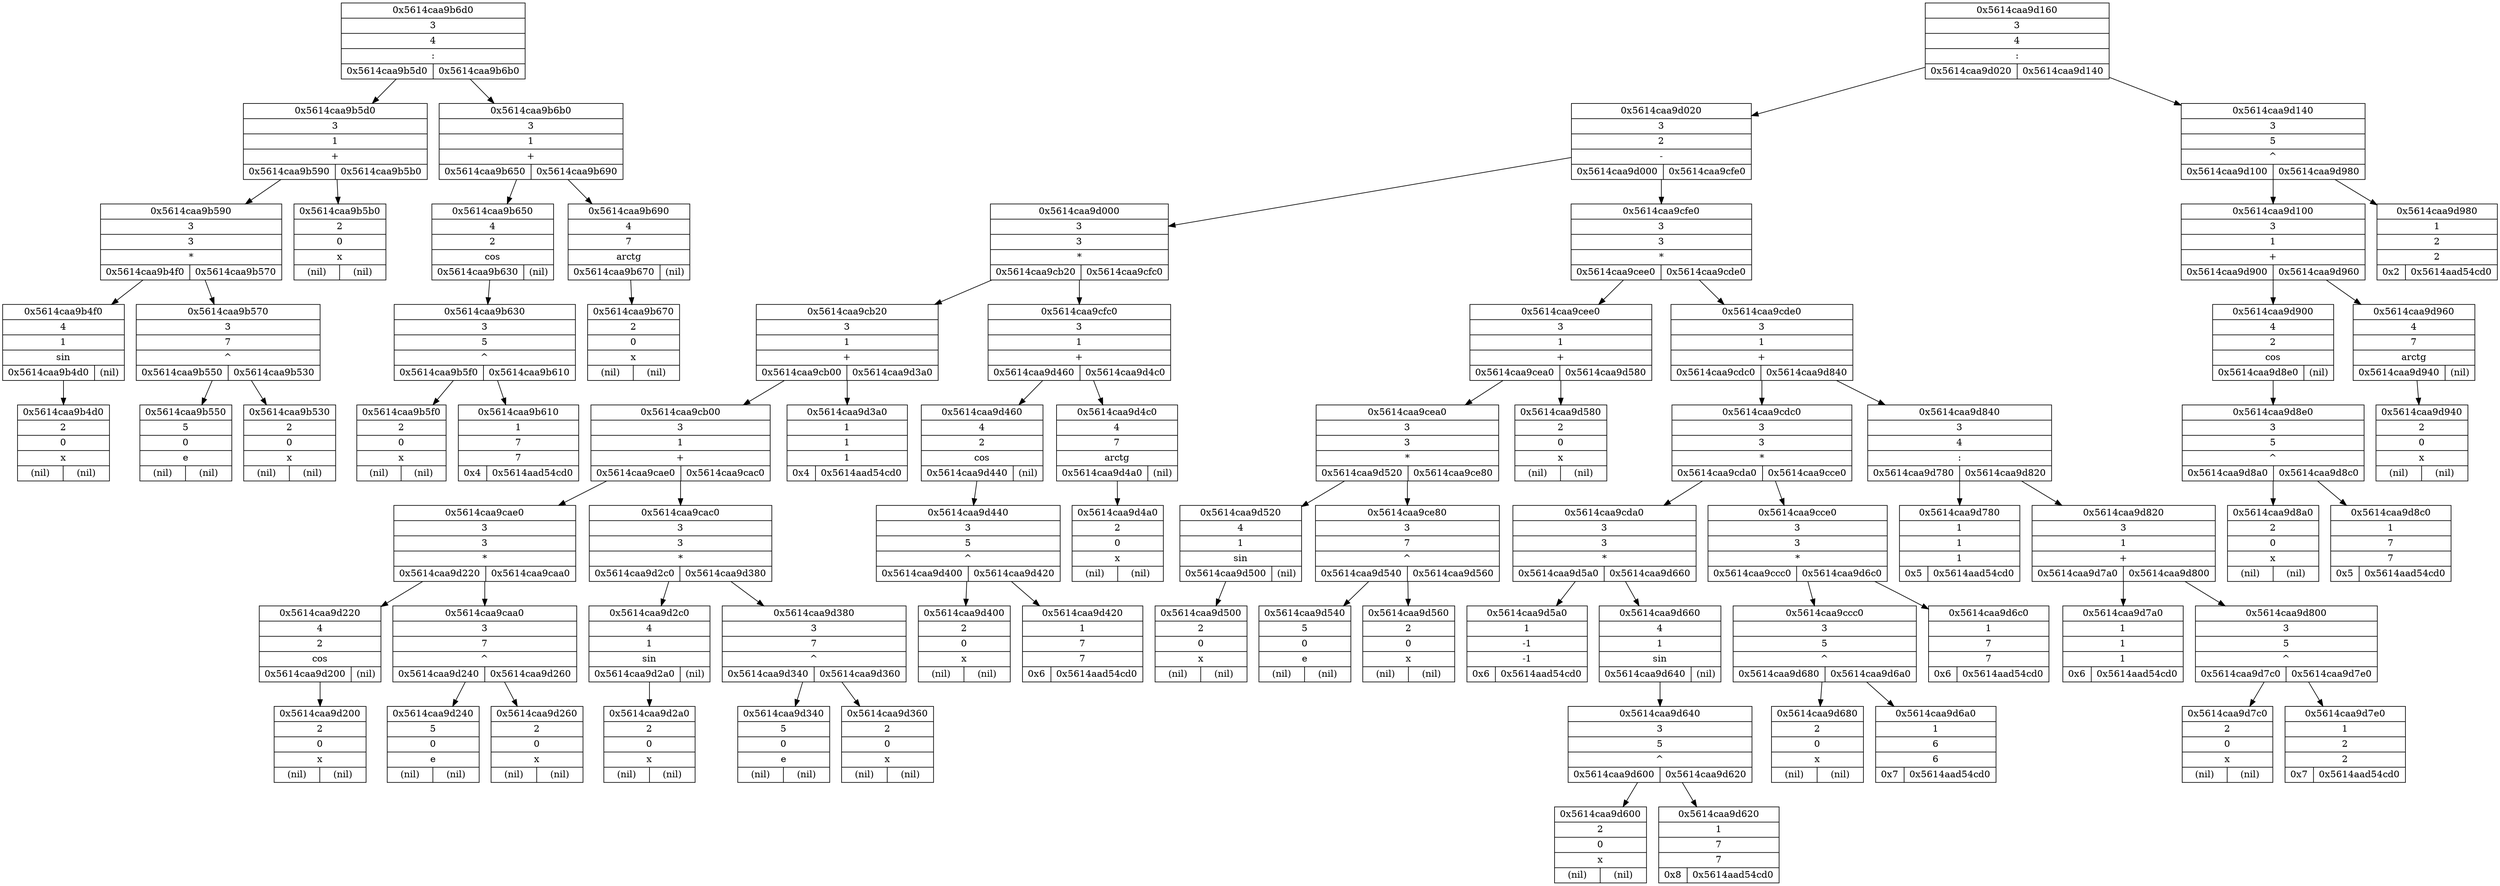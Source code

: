 digraph G{
rankdir=HR;
node0x5614caa9b6d0 [shape=record, label = " {0x5614caa9b6d0 | 3 | 4 |  :|{0x5614caa9b5d0 | 0x5614caa9b6b0}}", rang = 0]
node0x5614caa9b5d0 [shape=record, label = " {0x5614caa9b5d0 | 3 | 1 |  +|{0x5614caa9b590 | 0x5614caa9b5b0}}", rang = 1]
node0x5614caa9b590 [shape=record, label = " {0x5614caa9b590 | 3 | 3 |  *|{0x5614caa9b4f0 | 0x5614caa9b570}}", rang = 2]
node0x5614caa9b4f0 [shape=record, label = " {0x5614caa9b4f0 | 4 | 1 | sin|{0x5614caa9b4d0 | (nil)}}", rang = 3]
node0x5614caa9b4d0 [shape=record, label = " {0x5614caa9b4d0 | 2 | 0 |  x|{(nil) | (nil)}}", rang = 4]
node0x5614caa9b570 [shape=record, label = " {0x5614caa9b570 | 3 | 7 |  ^|{0x5614caa9b550 | 0x5614caa9b530}}", rang = 3]
node0x5614caa9b550 [shape=record, label = " {0x5614caa9b550 | 5 | 0 |  e|{(nil) | (nil)}}", rang = 4]
node0x5614caa9b530 [shape=record, label = " {0x5614caa9b530 | 2 | 0 |  x|{(nil) | (nil)}}", rang = 4]
node0x5614caa9b5b0 [shape=record, label = " {0x5614caa9b5b0 | 2 | 0 |  x|{(nil) | (nil)}}", rang = 2]
node0x5614caa9b6b0 [shape=record, label = " {0x5614caa9b6b0 | 3 | 1 |  +|{0x5614caa9b650 | 0x5614caa9b690}}", rang = 1]
node0x5614caa9b650 [shape=record, label = " {0x5614caa9b650 | 4 | 2 | cos|{0x5614caa9b630 | (nil)}}", rang = 2]
node0x5614caa9b630 [shape=record, label = " {0x5614caa9b630 | 3 | 5 |  ^|{0x5614caa9b5f0 | 0x5614caa9b610}}", rang = 3]
node0x5614caa9b5f0 [shape=record, label = " {0x5614caa9b5f0 | 2 | 0 |  x|{(nil) | (nil)}}", rang = 4]
node0x5614caa9b610 [shape=record, label = " {0x5614caa9b610 | 1 | 7 |  7|{0x4 | 0x5614aad54cd0}}", rang = -894838368]
node0x5614caa9b690 [shape=record, label = " {0x5614caa9b690 | 4 | 7 | arctg|{0x5614caa9b670 | (nil)}}", rang = 2]
node0x5614caa9b670 [shape=record, label = " {0x5614caa9b670 | 2 | 0 |  x|{(nil) | (nil)}}", rang = 3]
node0x5614caa9d160 [shape=record, label = " {0x5614caa9d160 | 3 | 4 |  :|{0x5614caa9d020 | 0x5614caa9d140}}", rang = 0]
node0x5614caa9d020 [shape=record, label = " {0x5614caa9d020 | 3 | 2 |  -|{0x5614caa9d000 | 0x5614caa9cfe0}}", rang = 1]
node0x5614caa9d000 [shape=record, label = " {0x5614caa9d000 | 3 | 3 |  *|{0x5614caa9cb20 | 0x5614caa9cfc0}}", rang = 2]
node0x5614caa9cb20 [shape=record, label = " {0x5614caa9cb20 | 3 | 1 |  +|{0x5614caa9cb00 | 0x5614caa9d3a0}}", rang = 3]
node0x5614caa9cb00 [shape=record, label = " {0x5614caa9cb00 | 3 | 1 |  +|{0x5614caa9cae0 | 0x5614caa9cac0}}", rang = 4]
node0x5614caa9cae0 [shape=record, label = " {0x5614caa9cae0 | 3 | 3 |  *|{0x5614caa9d220 | 0x5614caa9caa0}}", rang = 5]
node0x5614caa9d220 [shape=record, label = " {0x5614caa9d220 | 4 | 2 | cos|{0x5614caa9d200 | (nil)}}", rang = 6]
node0x5614caa9d200 [shape=record, label = " {0x5614caa9d200 | 2 | 0 |  x|{(nil) | (nil)}}", rang = 7]
node0x5614caa9caa0 [shape=record, label = " {0x5614caa9caa0 | 3 | 7 |  ^|{0x5614caa9d240 | 0x5614caa9d260}}", rang = 6]
node0x5614caa9d240 [shape=record, label = " {0x5614caa9d240 | 5 | 0 |  e|{(nil) | (nil)}}", rang = 7]
node0x5614caa9d260 [shape=record, label = " {0x5614caa9d260 | 2 | 0 |  x|{(nil) | (nil)}}", rang = 7]
node0x5614caa9cac0 [shape=record, label = " {0x5614caa9cac0 | 3 | 3 |  *|{0x5614caa9d2c0 | 0x5614caa9d380}}", rang = 5]
node0x5614caa9d2c0 [shape=record, label = " {0x5614caa9d2c0 | 4 | 1 | sin|{0x5614caa9d2a0 | (nil)}}", rang = 6]
node0x5614caa9d2a0 [shape=record, label = " {0x5614caa9d2a0 | 2 | 0 |  x|{(nil) | (nil)}}", rang = 7]
node0x5614caa9d380 [shape=record, label = " {0x5614caa9d380 | 3 | 7 |  ^|{0x5614caa9d340 | 0x5614caa9d360}}", rang = 6]
node0x5614caa9d340 [shape=record, label = " {0x5614caa9d340 | 5 | 0 |  e|{(nil) | (nil)}}", rang = 7]
node0x5614caa9d360 [shape=record, label = " {0x5614caa9d360 | 2 | 0 |  x|{(nil) | (nil)}}", rang = 7]
node0x5614caa9d3a0 [shape=record, label = " {0x5614caa9d3a0 | 1 | 1 |  1|{0x4 | 0x5614aad54cd0}}", rang = -894838368]
node0x5614caa9cfc0 [shape=record, label = " {0x5614caa9cfc0 | 3 | 1 |  +|{0x5614caa9d460 | 0x5614caa9d4c0}}", rang = 3]
node0x5614caa9d460 [shape=record, label = " {0x5614caa9d460 | 4 | 2 | cos|{0x5614caa9d440 | (nil)}}", rang = 4]
node0x5614caa9d440 [shape=record, label = " {0x5614caa9d440 | 3 | 5 |  ^|{0x5614caa9d400 | 0x5614caa9d420}}", rang = 5]
node0x5614caa9d400 [shape=record, label = " {0x5614caa9d400 | 2 | 0 |  x|{(nil) | (nil)}}", rang = 6]
node0x5614caa9d420 [shape=record, label = " {0x5614caa9d420 | 1 | 7 |  7|{0x6 | 0x5614aad54cd0}}", rang = -894838368]
node0x5614caa9d4c0 [shape=record, label = " {0x5614caa9d4c0 | 4 | 7 | arctg|{0x5614caa9d4a0 | (nil)}}", rang = 4]
node0x5614caa9d4a0 [shape=record, label = " {0x5614caa9d4a0 | 2 | 0 |  x|{(nil) | (nil)}}", rang = 5]
node0x5614caa9cfe0 [shape=record, label = " {0x5614caa9cfe0 | 3 | 3 |  *|{0x5614caa9cee0 | 0x5614caa9cde0}}", rang = 2]
node0x5614caa9cee0 [shape=record, label = " {0x5614caa9cee0 | 3 | 1 |  +|{0x5614caa9cea0 | 0x5614caa9d580}}", rang = 3]
node0x5614caa9cea0 [shape=record, label = " {0x5614caa9cea0 | 3 | 3 |  *|{0x5614caa9d520 | 0x5614caa9ce80}}", rang = 4]
node0x5614caa9d520 [shape=record, label = " {0x5614caa9d520 | 4 | 1 | sin|{0x5614caa9d500 | (nil)}}", rang = 5]
node0x5614caa9d500 [shape=record, label = " {0x5614caa9d500 | 2 | 0 |  x|{(nil) | (nil)}}", rang = 6]
node0x5614caa9ce80 [shape=record, label = " {0x5614caa9ce80 | 3 | 7 |  ^|{0x5614caa9d540 | 0x5614caa9d560}}", rang = 5]
node0x5614caa9d540 [shape=record, label = " {0x5614caa9d540 | 5 | 0 |  e|{(nil) | (nil)}}", rang = 6]
node0x5614caa9d560 [shape=record, label = " {0x5614caa9d560 | 2 | 0 |  x|{(nil) | (nil)}}", rang = 6]
node0x5614caa9d580 [shape=record, label = " {0x5614caa9d580 | 2 | 0 |  x|{(nil) | (nil)}}", rang = 4]
node0x5614caa9cde0 [shape=record, label = " {0x5614caa9cde0 | 3 | 1 |  +|{0x5614caa9cdc0 | 0x5614caa9d840}}", rang = 3]
node0x5614caa9cdc0 [shape=record, label = " {0x5614caa9cdc0 | 3 | 3 |  *|{0x5614caa9cda0 | 0x5614caa9cce0}}", rang = 4]
node0x5614caa9cda0 [shape=record, label = " {0x5614caa9cda0 | 3 | 3 |  *|{0x5614caa9d5a0 | 0x5614caa9d660}}", rang = 5]
node0x5614caa9d5a0 [shape=record, label = " {0x5614caa9d5a0 | 1 | -1 |  -1|{0x6 | 0x5614aad54cd0}}", rang = -894838368]
node0x5614caa9d660 [shape=record, label = " {0x5614caa9d660 | 4 | 1 | sin|{0x5614caa9d640 | (nil)}}", rang = 6]
node0x5614caa9d640 [shape=record, label = " {0x5614caa9d640 | 3 | 5 |  ^|{0x5614caa9d600 | 0x5614caa9d620}}", rang = 7]
node0x5614caa9d600 [shape=record, label = " {0x5614caa9d600 | 2 | 0 |  x|{(nil) | (nil)}}", rang = 8]
node0x5614caa9d620 [shape=record, label = " {0x5614caa9d620 | 1 | 7 |  7|{0x8 | 0x5614aad54cd0}}", rang = -894838368]
node0x5614caa9cce0 [shape=record, label = " {0x5614caa9cce0 | 3 | 3 |  *|{0x5614caa9ccc0 | 0x5614caa9d6c0}}", rang = 5]
node0x5614caa9ccc0 [shape=record, label = " {0x5614caa9ccc0 | 3 | 5 |  ^|{0x5614caa9d680 | 0x5614caa9d6a0}}", rang = 6]
node0x5614caa9d680 [shape=record, label = " {0x5614caa9d680 | 2 | 0 |  x|{(nil) | (nil)}}", rang = 7]
node0x5614caa9d6a0 [shape=record, label = " {0x5614caa9d6a0 | 1 | 6 |  6|{0x7 | 0x5614aad54cd0}}", rang = -894838368]
node0x5614caa9d6c0 [shape=record, label = " {0x5614caa9d6c0 | 1 | 7 |  7|{0x6 | 0x5614aad54cd0}}", rang = -894838368]
node0x5614caa9d840 [shape=record, label = " {0x5614caa9d840 | 3 | 4 |  :|{0x5614caa9d780 | 0x5614caa9d820}}", rang = 4]
node0x5614caa9d780 [shape=record, label = " {0x5614caa9d780 | 1 | 1 |  1|{0x5 | 0x5614aad54cd0}}", rang = -894838368]
node0x5614caa9d820 [shape=record, label = " {0x5614caa9d820 | 3 | 1 |  +|{0x5614caa9d7a0 | 0x5614caa9d800}}", rang = 5]
node0x5614caa9d7a0 [shape=record, label = " {0x5614caa9d7a0 | 1 | 1 |  1|{0x6 | 0x5614aad54cd0}}", rang = -894838368]
node0x5614caa9d800 [shape=record, label = " {0x5614caa9d800 | 3 | 5 |  ^|{0x5614caa9d7c0 | 0x5614caa9d7e0}}", rang = 6]
node0x5614caa9d7c0 [shape=record, label = " {0x5614caa9d7c0 | 2 | 0 |  x|{(nil) | (nil)}}", rang = 7]
node0x5614caa9d7e0 [shape=record, label = " {0x5614caa9d7e0 | 1 | 2 |  2|{0x7 | 0x5614aad54cd0}}", rang = -894838368]
node0x5614caa9d140 [shape=record, label = " {0x5614caa9d140 | 3 | 5 |  ^|{0x5614caa9d100 | 0x5614caa9d980}}", rang = 1]
node0x5614caa9d100 [shape=record, label = " {0x5614caa9d100 | 3 | 1 |  +|{0x5614caa9d900 | 0x5614caa9d960}}", rang = 2]
node0x5614caa9d900 [shape=record, label = " {0x5614caa9d900 | 4 | 2 | cos|{0x5614caa9d8e0 | (nil)}}", rang = 3]
node0x5614caa9d8e0 [shape=record, label = " {0x5614caa9d8e0 | 3 | 5 |  ^|{0x5614caa9d8a0 | 0x5614caa9d8c0}}", rang = 4]
node0x5614caa9d8a0 [shape=record, label = " {0x5614caa9d8a0 | 2 | 0 |  x|{(nil) | (nil)}}", rang = 5]
node0x5614caa9d8c0 [shape=record, label = " {0x5614caa9d8c0 | 1 | 7 |  7|{0x5 | 0x5614aad54cd0}}", rang = -894838368]
node0x5614caa9d960 [shape=record, label = " {0x5614caa9d960 | 4 | 7 | arctg|{0x5614caa9d940 | (nil)}}", rang = 3]
node0x5614caa9d940 [shape=record, label = " {0x5614caa9d940 | 2 | 0 |  x|{(nil) | (nil)}}", rang = 4]
node0x5614caa9d980 [shape=record, label = " {0x5614caa9d980 | 1 | 2 |  2|{0x2 | 0x5614aad54cd0}}", rang = -894838368]
node0x5614caa9b6d0 -> node0x5614caa9b5d0
node0x5614caa9b6d0 -> node0x5614caa9b6b0
node0x5614caa9b5d0 -> node0x5614caa9b590
node0x5614caa9b5d0 -> node0x5614caa9b5b0
node0x5614caa9b590 -> node0x5614caa9b4f0
node0x5614caa9b590 -> node0x5614caa9b570
node0x5614caa9b4f0 -> node0x5614caa9b4d0
node0x5614caa9b570 -> node0x5614caa9b550
node0x5614caa9b570 -> node0x5614caa9b530
node0x5614caa9b6b0 -> node0x5614caa9b650
node0x5614caa9b6b0 -> node0x5614caa9b690
node0x5614caa9b650 -> node0x5614caa9b630
node0x5614caa9b630 -> node0x5614caa9b5f0
node0x5614caa9b630 -> node0x5614caa9b610
node0x5614caa9b690 -> node0x5614caa9b670
node0x5614caa9d160 -> node0x5614caa9d020
node0x5614caa9d160 -> node0x5614caa9d140
node0x5614caa9d020 -> node0x5614caa9d000
node0x5614caa9d020 -> node0x5614caa9cfe0
node0x5614caa9d000 -> node0x5614caa9cb20
node0x5614caa9d000 -> node0x5614caa9cfc0
node0x5614caa9cb20 -> node0x5614caa9cb00
node0x5614caa9cb20 -> node0x5614caa9d3a0
node0x5614caa9cb00 -> node0x5614caa9cae0
node0x5614caa9cb00 -> node0x5614caa9cac0
node0x5614caa9cae0 -> node0x5614caa9d220
node0x5614caa9cae0 -> node0x5614caa9caa0
node0x5614caa9d220 -> node0x5614caa9d200
node0x5614caa9caa0 -> node0x5614caa9d240
node0x5614caa9caa0 -> node0x5614caa9d260
node0x5614caa9cac0 -> node0x5614caa9d2c0
node0x5614caa9cac0 -> node0x5614caa9d380
node0x5614caa9d2c0 -> node0x5614caa9d2a0
node0x5614caa9d380 -> node0x5614caa9d340
node0x5614caa9d380 -> node0x5614caa9d360
node0x5614caa9cfc0 -> node0x5614caa9d460
node0x5614caa9cfc0 -> node0x5614caa9d4c0
node0x5614caa9d460 -> node0x5614caa9d440
node0x5614caa9d440 -> node0x5614caa9d400
node0x5614caa9d440 -> node0x5614caa9d420
node0x5614caa9d4c0 -> node0x5614caa9d4a0
node0x5614caa9cfe0 -> node0x5614caa9cee0
node0x5614caa9cfe0 -> node0x5614caa9cde0
node0x5614caa9cee0 -> node0x5614caa9cea0
node0x5614caa9cee0 -> node0x5614caa9d580
node0x5614caa9cea0 -> node0x5614caa9d520
node0x5614caa9cea0 -> node0x5614caa9ce80
node0x5614caa9d520 -> node0x5614caa9d500
node0x5614caa9ce80 -> node0x5614caa9d540
node0x5614caa9ce80 -> node0x5614caa9d560
node0x5614caa9cde0 -> node0x5614caa9cdc0
node0x5614caa9cde0 -> node0x5614caa9d840
node0x5614caa9cdc0 -> node0x5614caa9cda0
node0x5614caa9cdc0 -> node0x5614caa9cce0
node0x5614caa9cda0 -> node0x5614caa9d5a0
node0x5614caa9cda0 -> node0x5614caa9d660
node0x5614caa9d660 -> node0x5614caa9d640
node0x5614caa9d640 -> node0x5614caa9d600
node0x5614caa9d640 -> node0x5614caa9d620
node0x5614caa9cce0 -> node0x5614caa9ccc0
node0x5614caa9cce0 -> node0x5614caa9d6c0
node0x5614caa9ccc0 -> node0x5614caa9d680
node0x5614caa9ccc0 -> node0x5614caa9d6a0
node0x5614caa9d840 -> node0x5614caa9d780
node0x5614caa9d840 -> node0x5614caa9d820
node0x5614caa9d820 -> node0x5614caa9d7a0
node0x5614caa9d820 -> node0x5614caa9d800
node0x5614caa9d800 -> node0x5614caa9d7c0
node0x5614caa9d800 -> node0x5614caa9d7e0
node0x5614caa9d140 -> node0x5614caa9d100
node0x5614caa9d140 -> node0x5614caa9d980
node0x5614caa9d100 -> node0x5614caa9d900
node0x5614caa9d100 -> node0x5614caa9d960
node0x5614caa9d900 -> node0x5614caa9d8e0
node0x5614caa9d8e0 -> node0x5614caa9d8a0
node0x5614caa9d8e0 -> node0x5614caa9d8c0
node0x5614caa9d960 -> node0x5614caa9d940
}